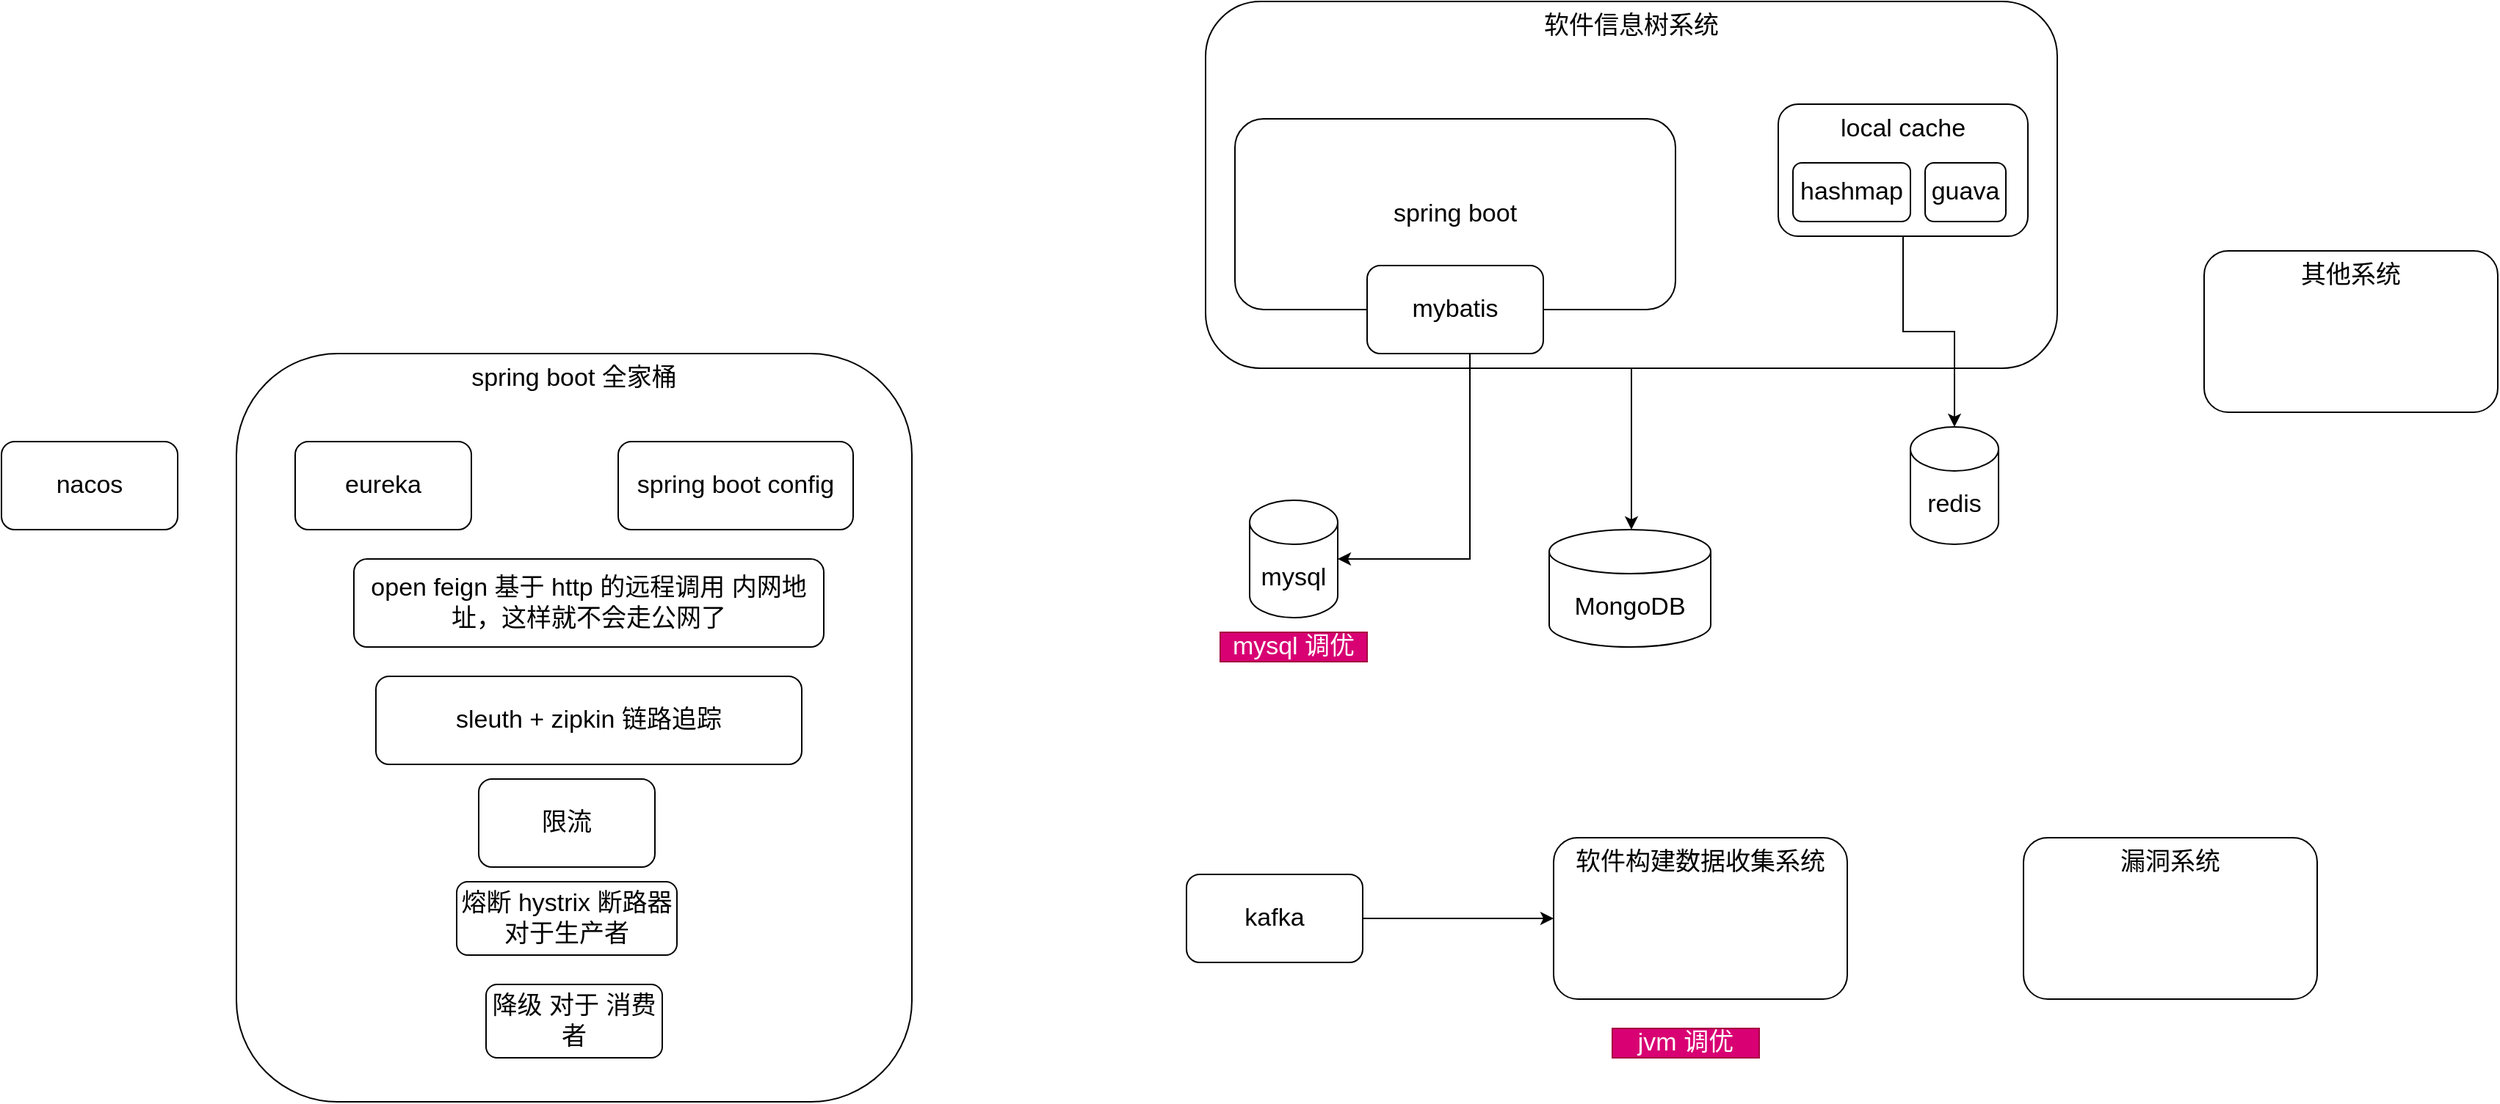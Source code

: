 <mxfile version="13.10.0" type="embed">
    <diagram id="N8jkDLk7Amj-sibJUGd5" name="Page-1">
        <mxGraphModel dx="1817" dy="1744" grid="1" gridSize="10" guides="1" tooltips="1" connect="1" arrows="1" fold="1" page="1" pageScale="1" pageWidth="827" pageHeight="1169" math="0" shadow="0">
            <root>
                <mxCell id="0"/>
                <mxCell id="1" parent="0"/>
                <mxCell id="31" style="edgeStyle=orthogonalEdgeStyle;rounded=0;orthogonalLoop=1;jettySize=auto;html=1;fontSize=17;" parent="1" source="2" edge="1">
                    <mxGeometry relative="1" as="geometry">
                        <mxPoint x="360" y="220" as="targetPoint"/>
                    </mxGeometry>
                </mxCell>
                <mxCell id="2" value="软件信息树系统" style="rounded=1;whiteSpace=wrap;html=1;verticalAlign=top;fontSize=17;" parent="1" vertex="1">
                    <mxGeometry x="70" y="-140" width="580" height="250" as="geometry"/>
                </mxCell>
                <mxCell id="3" value="spring boot" style="rounded=1;whiteSpace=wrap;html=1;fontSize=17;" parent="1" vertex="1">
                    <mxGeometry x="90" y="-60" width="300" height="130" as="geometry"/>
                </mxCell>
                <mxCell id="33" style="edgeStyle=orthogonalEdgeStyle;rounded=0;orthogonalLoop=1;jettySize=auto;html=1;entryX=0.5;entryY=0;entryDx=0;entryDy=0;entryPerimeter=0;fontSize=17;" parent="1" source="4" target="13" edge="1">
                    <mxGeometry relative="1" as="geometry"/>
                </mxCell>
                <mxCell id="4" value="local cache" style="rounded=1;whiteSpace=wrap;html=1;fontSize=17;verticalAlign=top;" parent="1" vertex="1">
                    <mxGeometry x="460" y="-70" width="170" height="90" as="geometry"/>
                </mxCell>
                <mxCell id="5" value="hashmap" style="rounded=1;whiteSpace=wrap;html=1;fontSize=17;" parent="1" vertex="1">
                    <mxGeometry x="470" y="-30" width="80" height="40" as="geometry"/>
                </mxCell>
                <mxCell id="6" value="guava" style="rounded=1;whiteSpace=wrap;html=1;fontSize=17;" parent="1" vertex="1">
                    <mxGeometry x="560" y="-30" width="55" height="40" as="geometry"/>
                </mxCell>
                <mxCell id="20" style="edgeStyle=orthogonalEdgeStyle;rounded=0;orthogonalLoop=1;jettySize=auto;html=1;fontSize=17;" parent="1" source="7" target="9" edge="1">
                    <mxGeometry relative="1" as="geometry">
                        <Array as="points">
                            <mxPoint x="250" y="240"/>
                        </Array>
                    </mxGeometry>
                </mxCell>
                <mxCell id="7" value="mybatis" style="rounded=1;whiteSpace=wrap;html=1;fontSize=17;" parent="1" vertex="1">
                    <mxGeometry x="180" y="40" width="120" height="60" as="geometry"/>
                </mxCell>
                <mxCell id="9" value="mysql" style="shape=cylinder3;whiteSpace=wrap;html=1;boundedLbl=1;backgroundOutline=1;size=15;rounded=1;fontSize=17;" parent="1" vertex="1">
                    <mxGeometry x="100" y="200" width="60" height="80" as="geometry"/>
                </mxCell>
                <mxCell id="10" value="MongoDB" style="shape=cylinder3;whiteSpace=wrap;html=1;boundedLbl=1;backgroundOutline=1;size=15;rounded=1;fontSize=17;" parent="1" vertex="1">
                    <mxGeometry x="304" y="220" width="110" height="80" as="geometry"/>
                </mxCell>
                <mxCell id="13" value="redis" style="shape=cylinder3;whiteSpace=wrap;html=1;boundedLbl=1;backgroundOutline=1;size=15;rounded=1;fontSize=17;" parent="1" vertex="1">
                    <mxGeometry x="550" y="150" width="60" height="80" as="geometry"/>
                </mxCell>
                <mxCell id="23" style="edgeStyle=orthogonalEdgeStyle;rounded=0;orthogonalLoop=1;jettySize=auto;html=1;fontSize=17;" parent="1" source="14" target="15" edge="1">
                    <mxGeometry relative="1" as="geometry"/>
                </mxCell>
                <mxCell id="14" value="kafka" style="rounded=1;whiteSpace=wrap;html=1;fontSize=17;" parent="1" vertex="1">
                    <mxGeometry x="57" y="455" width="120" height="60" as="geometry"/>
                </mxCell>
                <mxCell id="15" value="软件构建数据收集系统" style="rounded=1;whiteSpace=wrap;html=1;verticalAlign=top;fontSize=17;" parent="1" vertex="1">
                    <mxGeometry x="307" y="430" width="200" height="110" as="geometry"/>
                </mxCell>
                <mxCell id="16" value="漏洞系统" style="rounded=1;whiteSpace=wrap;html=1;verticalAlign=top;fontSize=17;" parent="1" vertex="1">
                    <mxGeometry x="627" y="430" width="200" height="110" as="geometry"/>
                </mxCell>
                <mxCell id="17" value="其他系统" style="rounded=1;whiteSpace=wrap;html=1;verticalAlign=top;fontSize=17;" parent="1" vertex="1">
                    <mxGeometry x="750" y="30" width="200" height="110" as="geometry"/>
                </mxCell>
                <mxCell id="25" value="mysql 调优" style="text;html=1;strokeColor=#A50040;fillColor=#d80073;align=center;verticalAlign=middle;whiteSpace=wrap;rounded=0;fontSize=17;fontColor=#ffffff;" parent="1" vertex="1">
                    <mxGeometry x="80" y="290" width="100" height="20" as="geometry"/>
                </mxCell>
                <mxCell id="26" value="jvm 调优" style="text;html=1;strokeColor=#A50040;fillColor=#d80073;align=center;verticalAlign=middle;whiteSpace=wrap;rounded=0;fontSize=17;fontColor=#ffffff;" parent="1" vertex="1">
                    <mxGeometry x="347" y="560" width="100" height="20" as="geometry"/>
                </mxCell>
                <mxCell id="34" value="spring boot 全家桶" style="rounded=1;whiteSpace=wrap;html=1;fontSize=17;verticalAlign=top;" parent="1" vertex="1">
                    <mxGeometry x="-590" y="100" width="460" height="510" as="geometry"/>
                </mxCell>
                <mxCell id="35" value="eureka" style="rounded=1;whiteSpace=wrap;html=1;fontSize=17;" parent="1" vertex="1">
                    <mxGeometry x="-550" y="160" width="120" height="60" as="geometry"/>
                </mxCell>
                <mxCell id="36" value="spring boot config" style="rounded=1;whiteSpace=wrap;html=1;fontSize=17;" parent="1" vertex="1">
                    <mxGeometry x="-330" y="160" width="160" height="60" as="geometry"/>
                </mxCell>
                <mxCell id="38" value="nacos" style="rounded=1;whiteSpace=wrap;html=1;fontSize=17;" parent="1" vertex="1">
                    <mxGeometry x="-750" y="160" width="120" height="60" as="geometry"/>
                </mxCell>
                <mxCell id="39" value="open feign 基于 http 的远程调用 内网地址，这样就不会走公网了" style="rounded=1;whiteSpace=wrap;html=1;fontSize=17;" parent="1" vertex="1">
                    <mxGeometry x="-510" y="240" width="320" height="60" as="geometry"/>
                </mxCell>
                <mxCell id="41" value="sleuth + zipkin 链路追踪" style="rounded=1;whiteSpace=wrap;html=1;fontSize=17;" parent="1" vertex="1">
                    <mxGeometry x="-495" y="320" width="290" height="60" as="geometry"/>
                </mxCell>
                <mxCell id="42" value="熔断 hystrix 断路器 对于生产者" style="rounded=1;whiteSpace=wrap;html=1;fontSize=17;" parent="1" vertex="1">
                    <mxGeometry x="-440" y="460" width="150" height="50" as="geometry"/>
                </mxCell>
                <mxCell id="43" value="降级 对于 消费者" style="rounded=1;whiteSpace=wrap;html=1;fontSize=17;" parent="1" vertex="1">
                    <mxGeometry x="-420" y="530" width="120" height="50" as="geometry"/>
                </mxCell>
                <mxCell id="44" value="限流" style="rounded=1;whiteSpace=wrap;html=1;fontSize=17;" vertex="1" parent="1">
                    <mxGeometry x="-425" y="390" width="120" height="60" as="geometry"/>
                </mxCell>
            </root>
        </mxGraphModel>
    </diagram>
</mxfile>